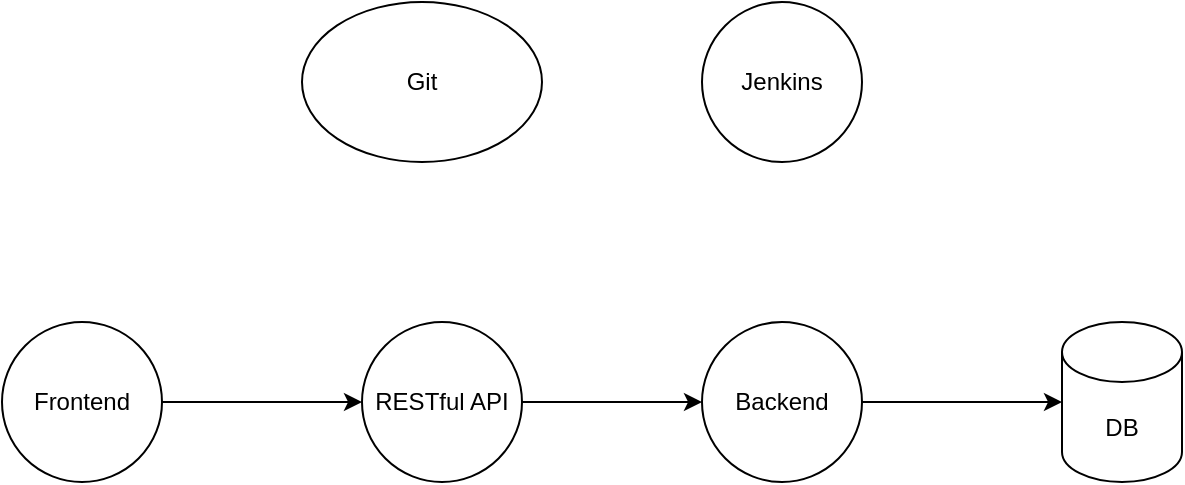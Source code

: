 <mxfile version="22.0.4" type="device">
  <diagram name="Page-1" id="WmiKJqS-o9Iv0EMLYS_g">
    <mxGraphModel dx="1434" dy="758" grid="1" gridSize="10" guides="1" tooltips="1" connect="1" arrows="1" fold="1" page="1" pageScale="1" pageWidth="850" pageHeight="1100" math="0" shadow="0">
      <root>
        <mxCell id="0" />
        <mxCell id="1" parent="0" />
        <mxCell id="1rsADce410mVApmi49b5-1" value="DB" style="shape=cylinder3;whiteSpace=wrap;html=1;boundedLbl=1;backgroundOutline=1;size=15;" parent="1" vertex="1">
          <mxGeometry x="620" y="310" width="60" height="80" as="geometry" />
        </mxCell>
        <mxCell id="1rsADce410mVApmi49b5-2" value="Git" style="ellipse;whiteSpace=wrap;html=1;" parent="1" vertex="1">
          <mxGeometry x="240" y="150" width="120" height="80" as="geometry" />
        </mxCell>
        <mxCell id="1rsADce410mVApmi49b5-4" value="Jenkins" style="ellipse;whiteSpace=wrap;html=1;aspect=fixed;" parent="1" vertex="1">
          <mxGeometry x="440" y="150" width="80" height="80" as="geometry" />
        </mxCell>
        <mxCell id="1rsADce410mVApmi49b5-10" style="edgeStyle=orthogonalEdgeStyle;rounded=0;orthogonalLoop=1;jettySize=auto;html=1;" parent="1" source="1rsADce410mVApmi49b5-7" target="1rsADce410mVApmi49b5-1" edge="1">
          <mxGeometry relative="1" as="geometry" />
        </mxCell>
        <mxCell id="1rsADce410mVApmi49b5-7" value="Backend" style="ellipse;whiteSpace=wrap;html=1;aspect=fixed;" parent="1" vertex="1">
          <mxGeometry x="440" y="310" width="80" height="80" as="geometry" />
        </mxCell>
        <mxCell id="1rsADce410mVApmi49b5-9" style="edgeStyle=orthogonalEdgeStyle;rounded=0;orthogonalLoop=1;jettySize=auto;html=1;entryX=0;entryY=0.5;entryDx=0;entryDy=0;" parent="1" source="1rsADce410mVApmi49b5-8" target="GGZAXLC4v9kPPZP6drcF-3" edge="1">
          <mxGeometry relative="1" as="geometry" />
        </mxCell>
        <mxCell id="1rsADce410mVApmi49b5-8" value="Frontend" style="ellipse;whiteSpace=wrap;html=1;aspect=fixed;" parent="1" vertex="1">
          <mxGeometry x="90" y="310" width="80" height="80" as="geometry" />
        </mxCell>
        <mxCell id="GGZAXLC4v9kPPZP6drcF-4" style="edgeStyle=orthogonalEdgeStyle;rounded=0;orthogonalLoop=1;jettySize=auto;html=1;" edge="1" parent="1" source="GGZAXLC4v9kPPZP6drcF-3" target="1rsADce410mVApmi49b5-7">
          <mxGeometry relative="1" as="geometry" />
        </mxCell>
        <mxCell id="GGZAXLC4v9kPPZP6drcF-3" value="RESTful API" style="ellipse;whiteSpace=wrap;html=1;aspect=fixed;" vertex="1" parent="1">
          <mxGeometry x="270" y="310" width="80" height="80" as="geometry" />
        </mxCell>
      </root>
    </mxGraphModel>
  </diagram>
</mxfile>
